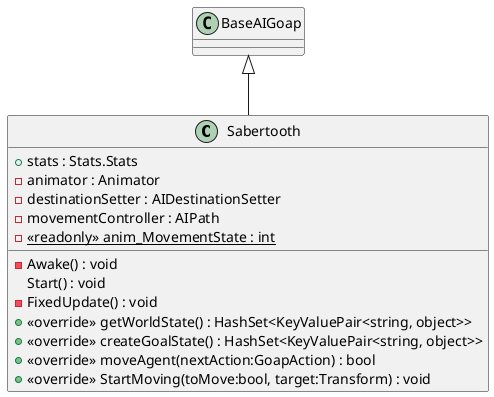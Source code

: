 @startuml
class Sabertooth {
    + stats : Stats.Stats
    - animator : Animator
    - destinationSetter : AIDestinationSetter
    - movementController : AIPath
    - {static} <<readonly>> anim_MovementState : int
    - Awake() : void
    Start() : void
    - FixedUpdate() : void
    + <<override>> getWorldState() : HashSet<KeyValuePair<string, object>>
    + <<override>> createGoalState() : HashSet<KeyValuePair<string, object>>
    + <<override>> moveAgent(nextAction:GoapAction) : bool
    + <<override>> StartMoving(toMove:bool, target:Transform) : void
}
BaseAIGoap <|-- Sabertooth
@enduml
